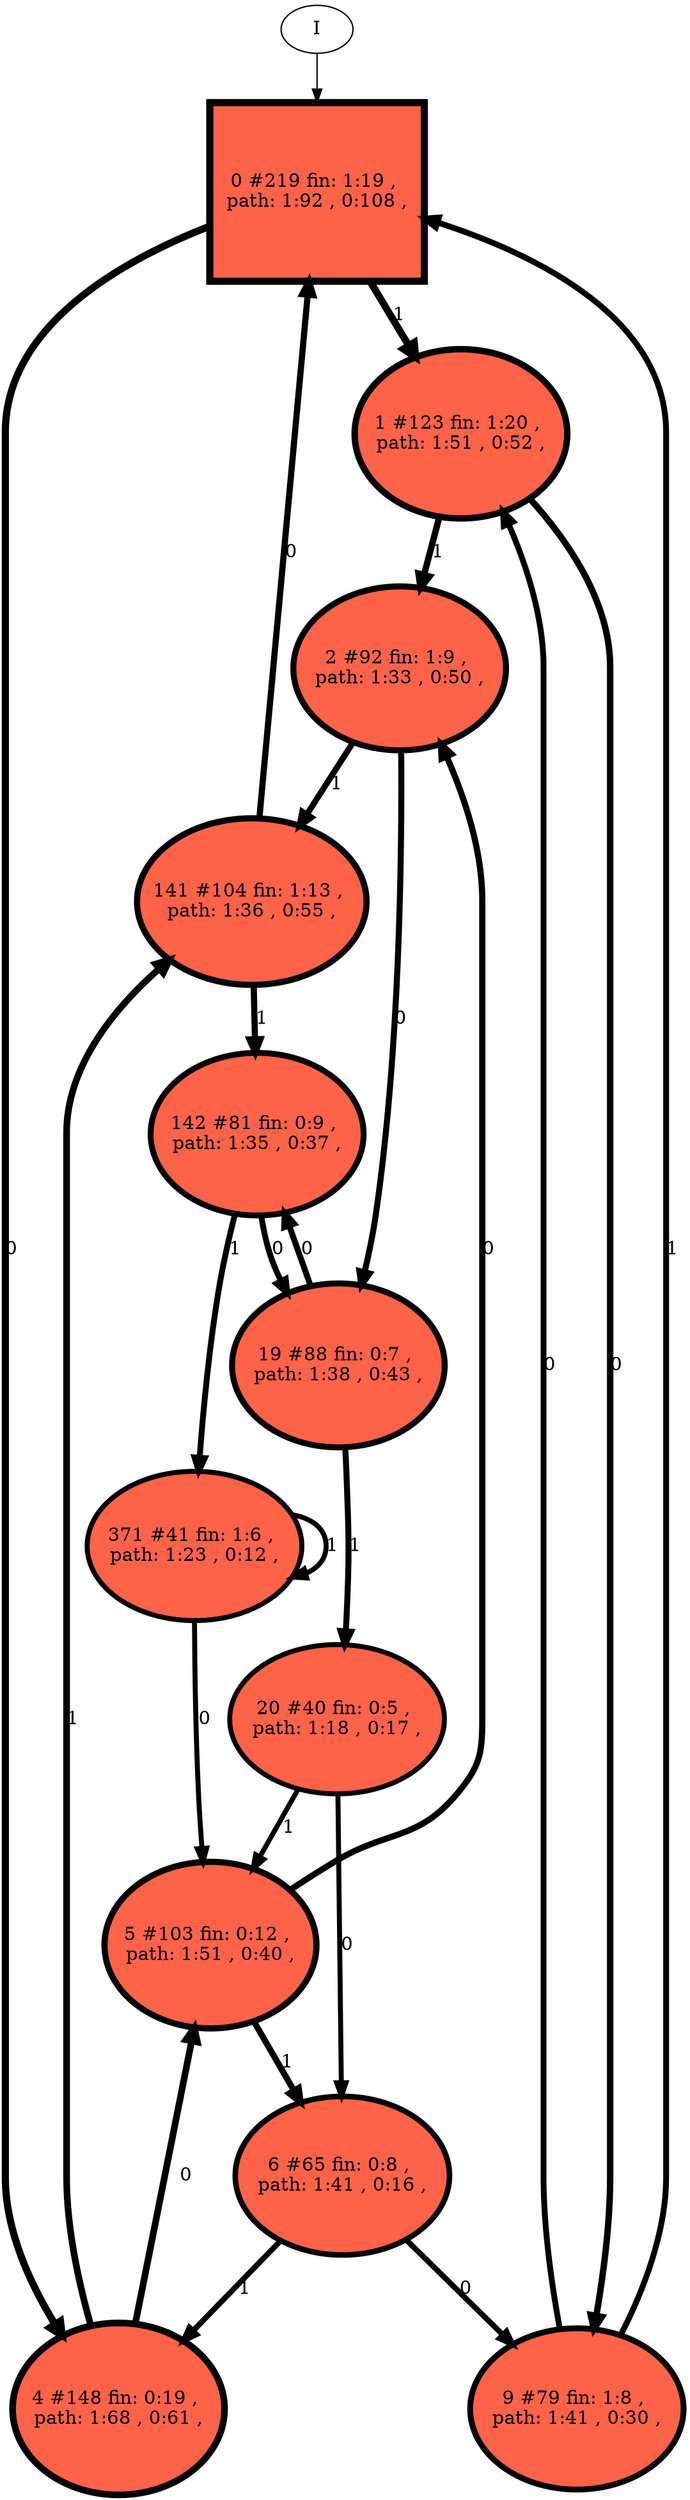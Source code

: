 // produced with flexfringe // 
digraph DFA {
	0 [label="root" shape=box];
		I -> 0;
	0 [ label="0 #219 fin: 1:19 , 
 path: 1:92 , 0:108 , " , style=filled, fillcolor="tomato", width=1.8553, height=1.8553, penwidth=5.39363];
		0 -> 1 [label="1 " , penwidth=5.39363 ];
		0 -> 4 [label="0 " , penwidth=5.39363 ];
	1 [ label="1 #123 fin: 1:20 , 
 path: 1:51 , 0:52 , " , style=filled, fillcolor="tomato", width=1.76135, height=1.76135, penwidth=4.82028];
		1 -> 2 [label="1 " , penwidth=4.82028 ];
		1 -> 9 [label="0 " , penwidth=4.82028 ];
	4 [ label="4 #148 fin: 0:19 , 
 path: 1:68 , 0:61 , " , style=filled, fillcolor="tomato", width=1.79242, height=1.79242, penwidth=5.00395];
		4 -> 141 [label="1 " , penwidth=5.00395 ];
		4 -> 5 [label="0 " , penwidth=5.00395 ];
	2 [ label="2 #92 fin: 1:9 , 
 path: 1:33 , 0:50 , " , style=filled, fillcolor="tomato", width=1.71066, height=1.71066, penwidth=4.5326];
		2 -> 141 [label="1 " , penwidth=4.5326 ];
		2 -> 19 [label="0 " , penwidth=4.5326 ];
	9 [ label="9 #79 fin: 1:8 , 
 path: 1:41 , 0:30 , " , style=filled, fillcolor="tomato", width=1.68307, height=1.68307, penwidth=4.38203];
		9 -> 0 [label="1 " , penwidth=4.38203 ];
		9 -> 1 [label="0 " , penwidth=4.38203 ];
	141 [ label="141 #104 fin: 1:13 , 
 path: 1:36 , 0:55 , " , style=filled, fillcolor="tomato", width=1.73236, height=1.73236, penwidth=4.65396];
		141 -> 142 [label="1 " , penwidth=4.65396 ];
		141 -> 0 [label="0 " , penwidth=4.65396 ];
	5 [ label="5 #103 fin: 0:12 , 
 path: 1:51 , 0:40 , " , style=filled, fillcolor="tomato", width=1.73066, height=1.73066, penwidth=4.64439];
		5 -> 6 [label="1 " , penwidth=4.64439 ];
		5 -> 2 [label="0 " , penwidth=4.64439 ];
	19 [ label="19 #88 fin: 0:7 , 
 path: 1:38 , 0:43 , " , style=filled, fillcolor="tomato", width=1.70268, height=1.70268, penwidth=4.48864];
		19 -> 20 [label="1 " , penwidth=4.48864 ];
		19 -> 142 [label="0 " , penwidth=4.48864 ];
	142 [ label="142 #81 fin: 0:9 , 
 path: 1:35 , 0:37 , " , style=filled, fillcolor="tomato", width=1.68764, height=1.68764, penwidth=4.40672];
		142 -> 371 [label="1 " , penwidth=4.40672 ];
		142 -> 19 [label="0 " , penwidth=4.40672 ];
	6 [ label="6 #65 fin: 0:8 , 
 path: 1:41 , 0:16 , " , style=filled, fillcolor="tomato", width=1.64667, height=1.64667, penwidth=4.18965];
		6 -> 4 [label="1 " , penwidth=4.18965 ];
		6 -> 9 [label="0 " , penwidth=4.18965 ];
	20 [ label="20 #40 fin: 0:5 , 
 path: 1:18 , 0:17 , " , style=filled, fillcolor="tomato", width=1.55045, height=1.55045, penwidth=3.71357];
		20 -> 5 [label="1 " , penwidth=3.71357 ];
		20 -> 6 [label="0 " , penwidth=3.71357 ];
	371 [ label="371 #41 fin: 1:6 , 
 path: 1:23 , 0:12 , " , style=filled, fillcolor="tomato", width=1.55555, height=1.55555, penwidth=3.73767];
		371 -> 371 [label="1 " , penwidth=3.73767 ];
		371 -> 5 [label="0 " , penwidth=3.73767 ];
}
